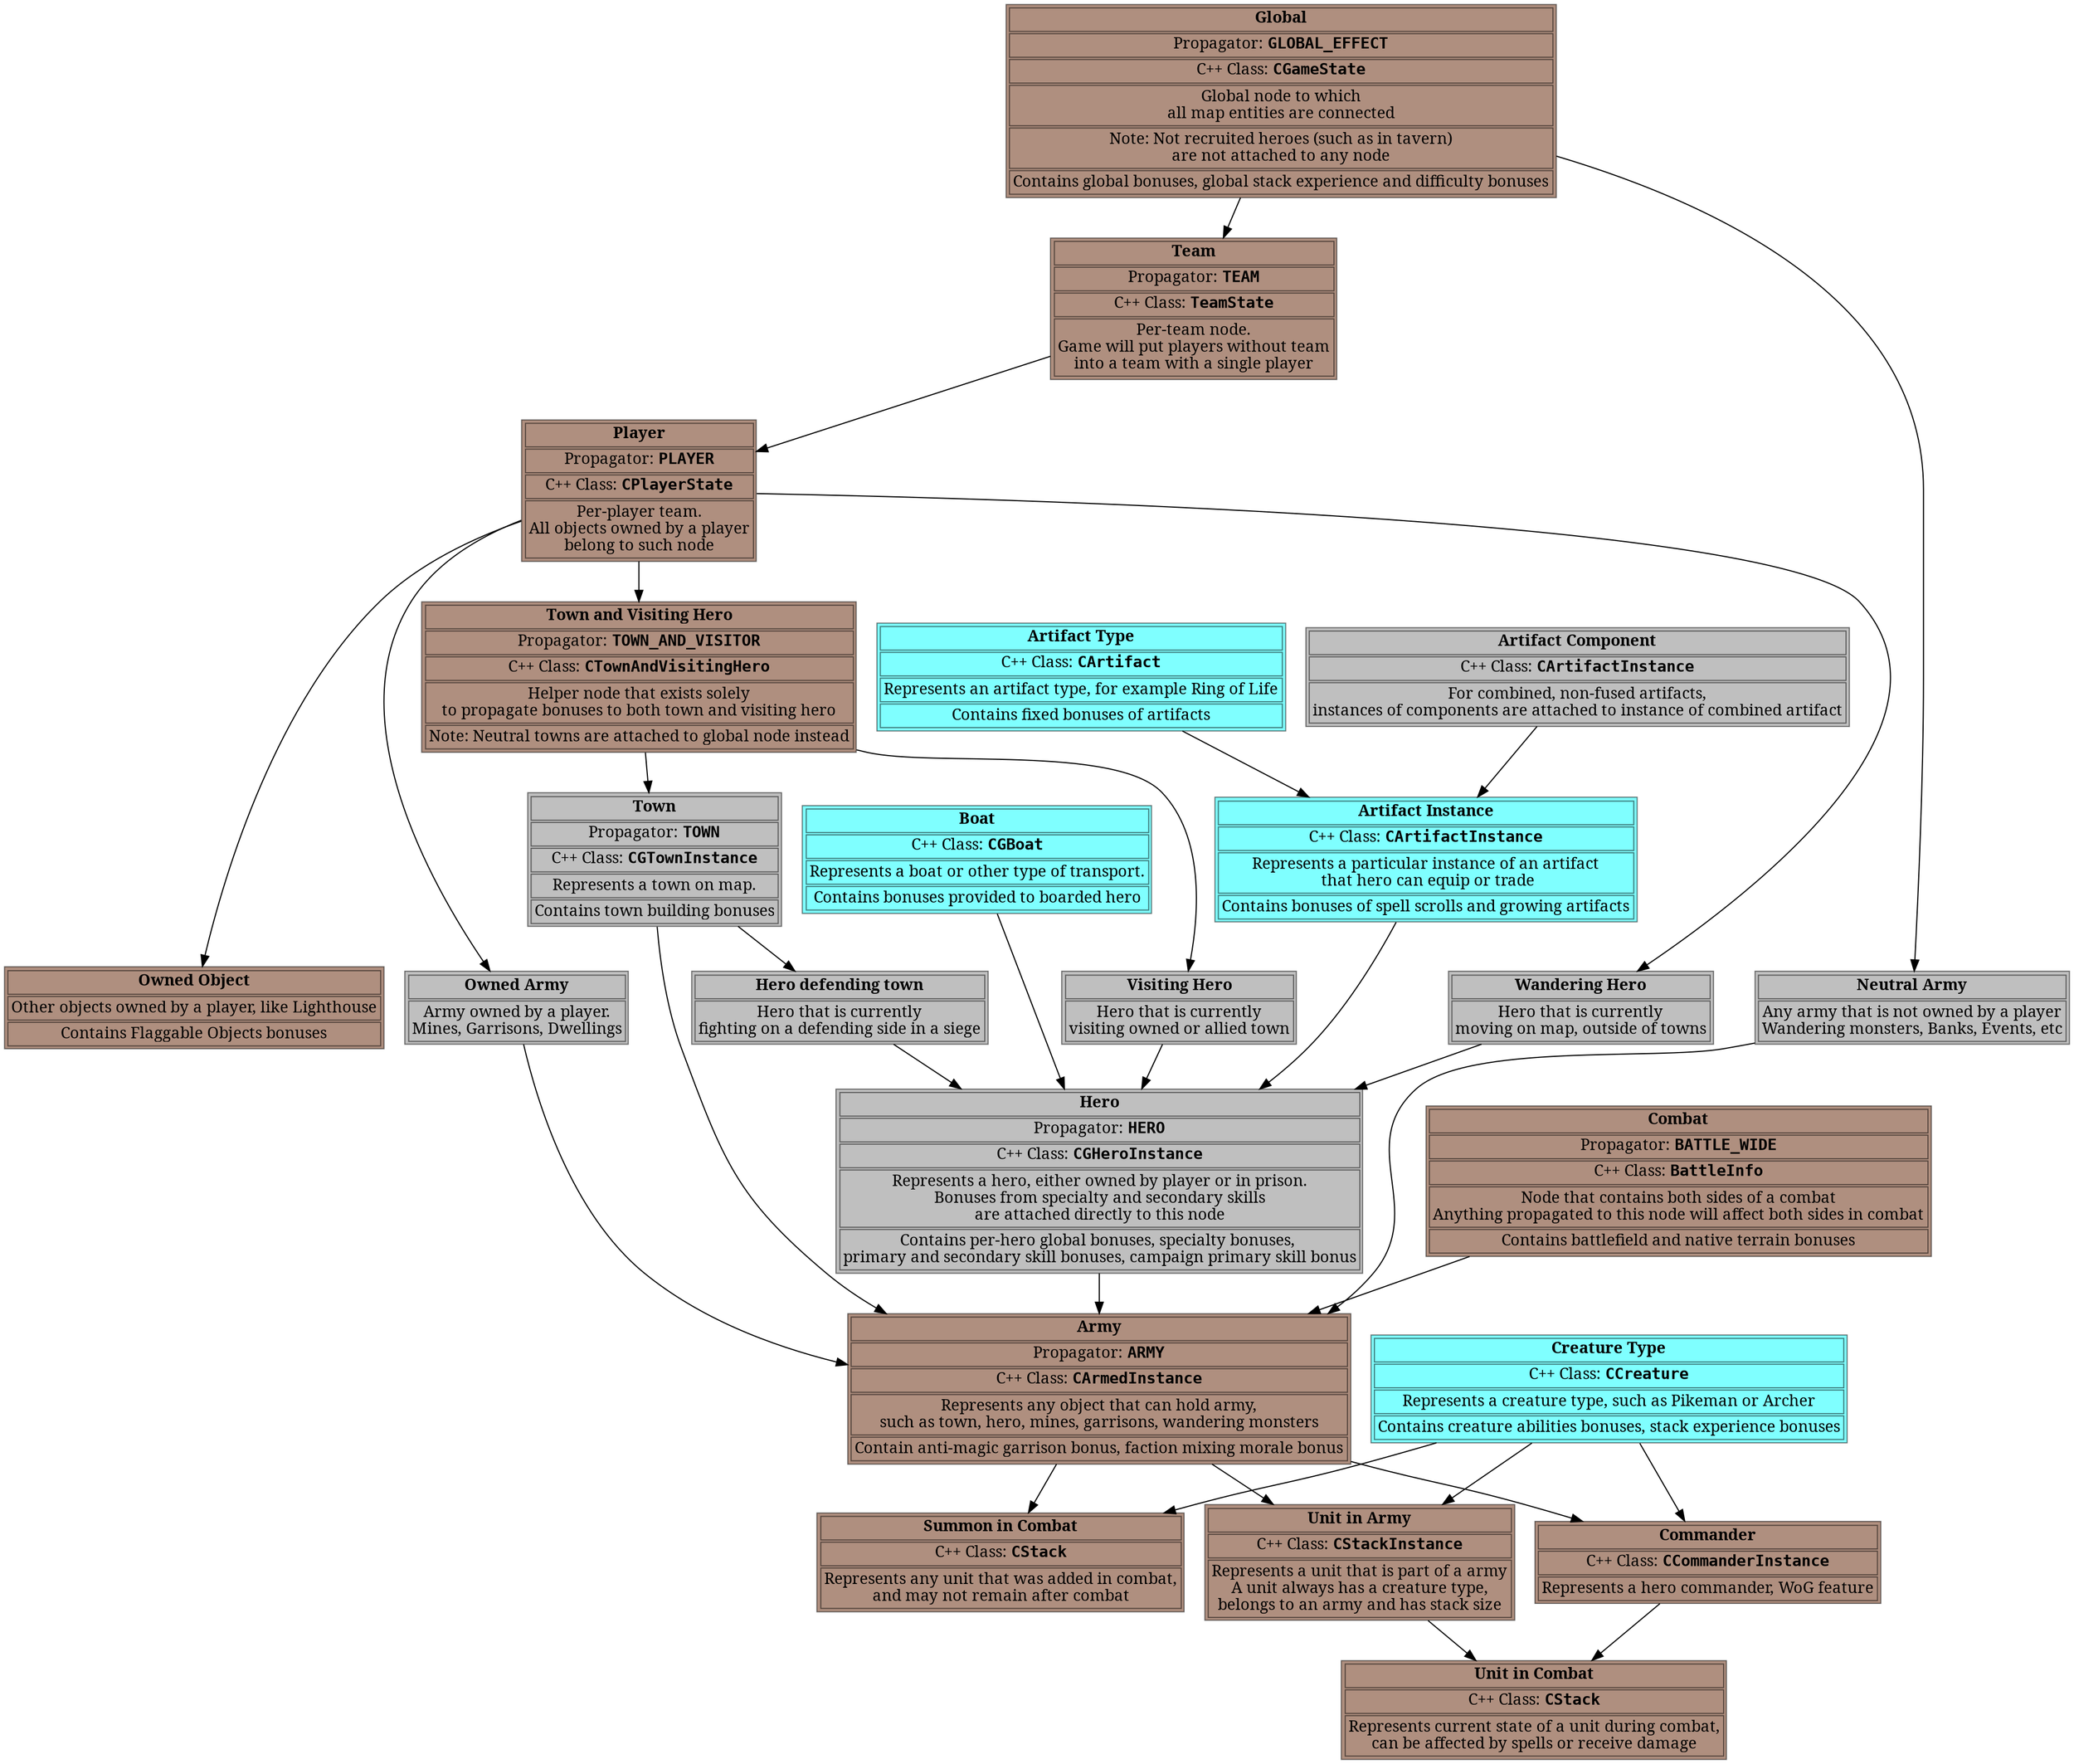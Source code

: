 digraph mygraph {
	fontname="monospace"
	edge [fontname="Noto Serif"]
	node [
		fontname="Noto Serif"
		style=filled
		shape=plain
		fillcolor="#60200080"
		pencolor="#00000080" // frames color
	]

	subgraph rankedTop {
		"Global" [
			label =<<table>
					<tr><td><b>Global</b></td></tr>
					<tr><td>Propagator: <font face="monospace"><b>GLOBAL_EFFECT</b></font></td></tr>
					<tr><td>C++ Class: <font face="monospace"><b>CGameState</b></font></td></tr>
					<tr><td>Global node to which<br/>all map entities are connected</td></tr>
					<tr><td>Note: Not recruited heroes (such as in tavern)<br/>are not attached to any node</td></tr>
					<tr><td>Contains global bonuses, global stack experience and difficulty bonuses</td></tr>
				</table>>
		]
		"Team" [
			label =<<table>
					<tr><td><b>Team</b></td></tr>
					<tr><td>Propagator: <font face="monospace"><b>TEAM</b></font></td></tr>
					<tr><td>C++ Class: <font face="monospace"><b>TeamState</b></font></td></tr>
					<tr><td>Per-team node.<br/>Game will put players without team<br/>into a team with a single player</td></tr>
				</table>>
		]
		"Player" [
			label =<<table>
					<tr><td><b>Player</b></td></tr>
					<tr><td>Propagator: <font face="monospace"><b>PLAYER</b></font></td></tr>
					<tr><td>C++ Class: <font face="monospace"><b>CPlayerState</b></font></td></tr>
					<tr><td>Per-player team.<br/>All objects owned by a player<br/>belong to such node</td></tr>
				</table>>
		]
	};

	subgraph rankedArmies {
		rank="same"
		"Hero" [
			fillcolor="#80808080"
			label =<<table>
					<tr><td><b>Hero</b></td></tr>
					<tr><td>Propagator: <font face="monospace"><b>HERO</b></font></td></tr>
					<tr><td>C++ Class: <font face="monospace"><b>CGHeroInstance</b></font></td></tr>
					<tr><td>Represents a hero, either owned by player or in prison.<br/>Bonuses from specialty and secondary skills<br/>are attached directly to this node</td></tr>
					<tr><td>Contains per-hero global bonuses, specialty bonuses, <br/>primary and secondary skill bonuses, campaign primary skill bonus</td></tr>
				</table>>
		]
	};

	subgraph rankedHeroes {
		rank="same"
		"Visiting Hero" [
			fillcolor="#80808080"
			label =<<table>
					<tr><td><b>Visiting Hero</b></td></tr>
					<tr><td>Hero that is currently<br/>visiting owned or allied town</td></tr>
				</table>>
		]
		"Hero defending town" [
			fillcolor="#80808080"
			label =<<table>
					<tr><td><b>Hero defending town</b></td></tr>
					<tr><td>Hero that is currently<br/>fighting on a defending side in a siege</td></tr>
				</table>>
		]
		"Wandering Hero" [
			fillcolor="#80808080"
			label =<<table>
					<tr><td><b>Wandering Hero</b></td></tr>
					<tr><td>Hero that is currently<br/>moving on map, outside of towns</td></tr>
				</table>>
		]
		"Neutral Army" [
			fillcolor="#80808080"
			label =<<table>
					<tr><td><b>Neutral Army</b></td></tr>
					<tr><td>Any army that is not owned by a player<br/>Wandering monsters, Banks, Events, etc</td></tr>
				</table>>
		]
		"Owned Army" [
			fillcolor="#80808080"
			label =<<table>
					<tr><td><b>Owned Army</b></td></tr>
					<tr><td>Army owned by a player.<br/>Mines, Garrisons, Dwellings</td></tr>
				</table>>
		]
		"Owned Object" [
			label =<<table>
					<tr><td><b>Owned Object</b></td></tr>
					<tr><td>Other objects owned by a player, like Lighthouse</td></tr>
					<tr><td>Contains Flaggable Objects bonuses</td></tr>
				</table>>
		]
	};

	subgraph rankedTopHero {
		rank="same"
		"Town" [
			fillcolor="#80808080"
			label =<<table>
					<tr><td><b>Town</b></td></tr>
					<tr><td>Propagator: <font face="monospace"><b>TOWN</b></font></td></tr>
					<tr><td>C++ Class: <font face="monospace"><b>CGTownInstance</b></font></td></tr>
					<tr><td>Represents a town on map.</td></tr>
					<tr><td>Contains town building bonuses</td></tr>
				</table>>
		]
		"Artifact Instance" [
			fillcolor="#00FFFF80"
			label =<<table>
					<tr><td><b>Artifact Instance</b></td></tr>
					<tr><td>C++ Class: <font face="monospace"><b>CArtifactInstance</b></font></td></tr>
					<tr><td>Represents a particular instance of an artifact<br/> that hero can equip or trade</td></tr>
					<tr><td>Contains bonuses of spell scrolls and growing artifacts</td></tr>
				</table>>
		]
		"Boat" [
			fillcolor="#00FFFF80"
			label =<<table>
					<tr><td><b>Boat</b></td></tr>
					<tr><td>C++ Class: <font face="monospace"><b>CGBoat</b></font></td></tr>
					<tr><td>Represents a boat or other type of transport.</td></tr>
					<tr><td>Contains bonuses provided to boarded hero</td></tr>
				</table>>
		]
	};
	
	subgraph rankedMisc {
		"Town and visiting hero" [
			label =<<table>
					<tr><td><b>Town and Visiting Hero</b></td></tr>
					<tr><td>Propagator: <font face="monospace"><b>TOWN_AND_VISITOR</b></font></td></tr>
					<tr><td>C++ Class: <font face="monospace"><b>CTownAndVisitingHero</b></font></td></tr>
					<tr><td>Helper node that exists solely<br/>to propagate bonuses to both town and visiting hero</td></tr>
					<tr><td>Note: Neutral towns are attached to global node instead</td></tr>

				</table>>
		]
		
		"Combat" [
			label =<<table>
					<tr><td><b>Combat</b></td></tr>
					<tr><td>Propagator: <font face="monospace"><b>BATTLE_WIDE</b></font></td></tr>
					<tr><td>C++ Class: <font face="monospace"><b>BattleInfo</b></font></td></tr>
					<tr><td>Node that contains both sides of a combat<br/>Anything propagated to this node will affect both sides in combat</td></tr>
					<tr><td>Contains battlefield and native terrain bonuses</td></tr>
				</table>>
		]
		
		"Creature Type" [
			fillcolor="#00FFFF80"
			label =<<table>
					<tr><td><b>Creature Type</b></td></tr>
					<tr><td>C++ Class: <font face="monospace"><b>CCreature</b></font></td></tr>
					<tr><td>Represents a creature type, such as Pikeman or Archer</td></tr>
					<tr><td>Contains creature abilities bonuses, stack experience bonuses</td></tr>
				</table>>
		]
		
		"Artifact Type" [
			fillcolor="#00FFFF80"
			label =<<table>
					<tr><td><b>Artifact Type</b></td></tr>
					<tr><td>C++ Class: <font face="monospace"><b>CArtifact</b></font></td></tr>
					<tr><td>Represents an artifact type, for example Ring of Life</td></tr>
					<tr><td>Contains fixed bonuses of artifacts</td></tr>
				</table>>
		]
		
		"Artifact Component" [
			fillcolor="#80808080"
			label =<<table>
					<tr><td><b>Artifact Component</b></td></tr>
					<tr><td>C++ Class: <font face="monospace"><b>CArtifactInstance</b></font></td></tr>
					<tr><td>For combined, non-fused artifacts,<br/>instances of components are attached to instance of combined artifact</td></tr>
				</table>>
		]
		
		"Army" [
			label =<<table>
					<tr><td><b>Army</b></td></tr>
					<tr><td>Propagator: <font face="monospace"><b>ARMY</b></font></td></tr>
					<tr><td>C++ Class: <font face="monospace"><b>CArmedInstance</b></font></td></tr>
					<tr><td>Represents any object that can hold army,<br/>such as town, hero, mines, garrisons, wandering monsters</td></tr>
					<tr><td>Contain anti-magic garrison bonus, faction mixing morale bonus</td></tr>
				</table>>
		]

		"Unit in Army" [
			label =<<table>
					<tr><td><b>Unit in Army</b></td></tr>
					<tr><td>C++ Class: <font face="monospace"><b>CStackInstance</b></font></td></tr>
					<tr><td>Represents a unit that is part of a army<br/>A unit always has a creature type,<br/>belongs to an army and has stack size</td></tr>
				</table>>
		]
		
		"Commander" [
			label =<<table>
					<tr><td><b>Commander</b></td></tr>
					<tr><td>C++ Class: <font face="monospace"><b>CCommanderInstance</b></font></td></tr>
					<tr><td>Represents a hero commander, WoG feature</td></tr>
				</table>>
		]
		
		"Unit in Combat" [
			label =<<table>
					<tr><td><b>Unit in Combat</b></td></tr>
					<tr><td>C++ Class: <font face="monospace"><b>CStack</b></font></td></tr>
					<tr><td>Represents current state of a unit during combat,<br/>can be affected by spells or receive damage</td></tr>
				</table>>
		]
		
		"Summon in Combat" [
			label =<<table>
					<tr><td><b>Summon in Combat</b></td></tr>
					<tr><td>C++ Class: <font face="monospace"><b>CStack</b></font></td></tr>
					<tr><td>Represents any unit that was added in combat,<br/>and may not remain after combat</td></tr>
				</table>>
		]
	};

	"Global" -> "Team"
	"Global" -> "Neutral Army"
	"Team" -> "Player"
	"Player" -> "Town and visiting hero"
	"Player" -> "Wandering Hero"
	"Player" -> "Owned Army"
	"Player" -> "Owned Object"
	"Town and visiting hero" -> "Town"
	"Town and visiting hero" -> "Visiting Hero"
	"Boat" -> "Hero"
	"Combat" -> "Army"
	"Army" -> "Commander"
	"Army" -> "Unit in Army"
	"Army" -> "Summon in Combat"
	"Unit in Army" -> "Unit in Combat" 
	"Commander" -> "Unit in Combat" 
	"Artifact Type" -> "Artifact Instance"
	"Artifact Component" -> "Artifact Instance"
	"Artifact Instance" -> "Hero"

	"Creature Type" -> "Commander" 
	"Creature Type" -> "Summon in Combat"
	"Creature Type" -> "Unit in Army"

	"Town" -> "Hero defending town"
	"Town" -> "Army"
	"Neutral Army" -> "Army"
	"Owned Army" -> "Army"

	"Visiting Hero" -> "Hero"
	"Hero defending town" -> "Hero"
	"Wandering Hero" -> "Hero"
	"Hero" -> "Army"
}
